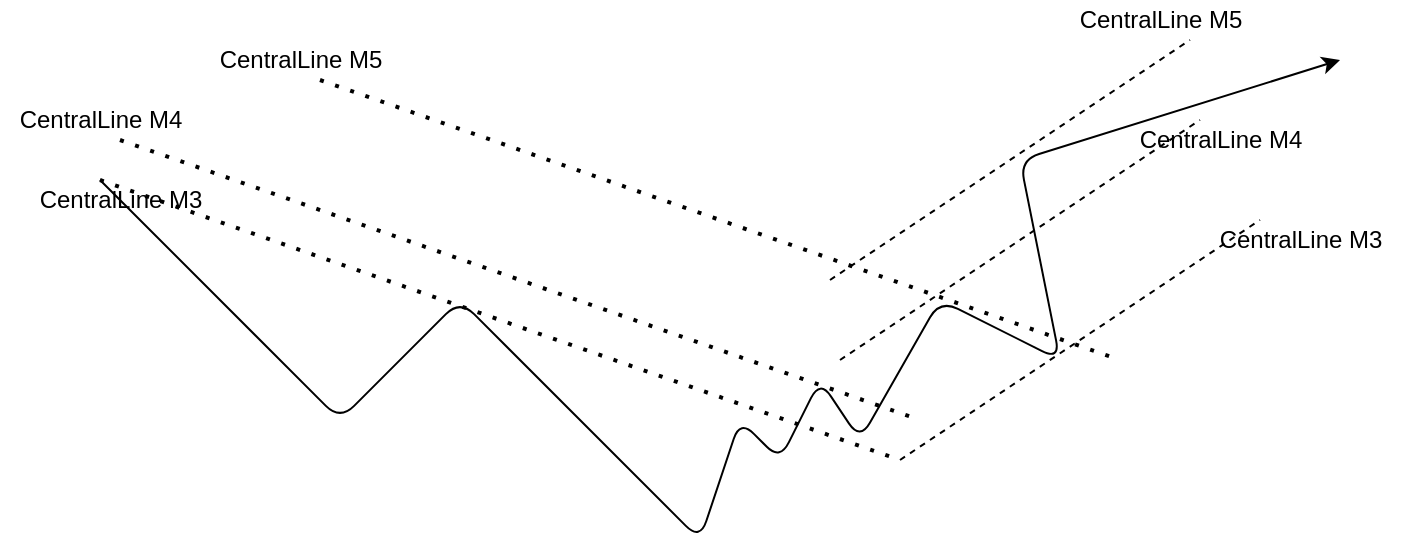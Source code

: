 <mxfile version="14.1.8" type="device"><diagram id="fxH0zvIqHAktqixgiBfO" name="Страница 1"><mxGraphModel dx="1072" dy="612" grid="1" gridSize="10" guides="1" tooltips="1" connect="1" arrows="1" fold="1" page="1" pageScale="1" pageWidth="1169" pageHeight="827" math="0" shadow="0"><root><mxCell id="0"/><mxCell id="1" parent="0"/><mxCell id="BewZ-Z3rwvue_t3c77Tj-1" value="" style="endArrow=classic;html=1;" parent="1" edge="1"><mxGeometry width="50" height="50" relative="1" as="geometry"><mxPoint x="220" y="140" as="sourcePoint"/><mxPoint x="840" y="80" as="targetPoint"/><Array as="points"><mxPoint x="340" y="260"/><mxPoint x="400" y="200"/><mxPoint x="520" y="320"/><mxPoint x="540" y="260"/><mxPoint x="560" y="280"/><mxPoint x="580" y="240"/><mxPoint x="600" y="270"/><mxPoint x="640" y="200"/><mxPoint x="700" y="230"/><mxPoint x="680" y="130"/></Array></mxGeometry></mxCell><mxCell id="BewZ-Z3rwvue_t3c77Tj-16" value="" style="endArrow=none;dashed=1;html=1;dashPattern=1 3;strokeWidth=2;" parent="1" edge="1"><mxGeometry width="50" height="50" relative="1" as="geometry"><mxPoint x="220" y="140" as="sourcePoint"/><mxPoint x="620" y="280" as="targetPoint"/></mxGeometry></mxCell><mxCell id="BewZ-Z3rwvue_t3c77Tj-17" value="" style="endArrow=none;dashed=1;html=1;" parent="1" edge="1"><mxGeometry width="50" height="50" relative="1" as="geometry"><mxPoint x="620" y="280" as="sourcePoint"/><mxPoint x="800" y="160" as="targetPoint"/></mxGeometry></mxCell><mxCell id="QCpVWAgW7m0xskQGpbPV-2" value="" style="endArrow=none;dashed=1;html=1;" edge="1" parent="1"><mxGeometry width="50" height="50" relative="1" as="geometry"><mxPoint x="590" y="230" as="sourcePoint"/><mxPoint x="770" y="110" as="targetPoint"/></mxGeometry></mxCell><mxCell id="QCpVWAgW7m0xskQGpbPV-3" value="" style="endArrow=none;dashed=1;html=1;" edge="1" parent="1"><mxGeometry width="50" height="50" relative="1" as="geometry"><mxPoint x="585" y="190" as="sourcePoint"/><mxPoint x="765" y="70" as="targetPoint"/></mxGeometry></mxCell><mxCell id="QCpVWAgW7m0xskQGpbPV-5" value="" style="endArrow=none;dashed=1;html=1;dashPattern=1 3;strokeWidth=2;" edge="1" parent="1"><mxGeometry width="50" height="50" relative="1" as="geometry"><mxPoint x="230" y="120" as="sourcePoint"/><mxPoint x="630" y="260" as="targetPoint"/></mxGeometry></mxCell><mxCell id="QCpVWAgW7m0xskQGpbPV-6" value="CentralLine M3" style="text;html=1;align=center;verticalAlign=middle;resizable=0;points=[];autosize=1;" vertex="1" parent="1"><mxGeometry x="180" y="140" width="100" height="20" as="geometry"/></mxCell><mxCell id="QCpVWAgW7m0xskQGpbPV-7" value="" style="endArrow=none;dashed=1;html=1;dashPattern=1 3;strokeWidth=2;" edge="1" parent="1"><mxGeometry width="50" height="50" relative="1" as="geometry"><mxPoint x="330" y="90" as="sourcePoint"/><mxPoint x="730" y="230" as="targetPoint"/></mxGeometry></mxCell><mxCell id="QCpVWAgW7m0xskQGpbPV-8" value="CentralLine M4" style="text;html=1;align=center;verticalAlign=middle;resizable=0;points=[];autosize=1;" vertex="1" parent="1"><mxGeometry x="170" y="100" width="100" height="20" as="geometry"/></mxCell><mxCell id="QCpVWAgW7m0xskQGpbPV-9" value="CentralLine M5" style="text;html=1;align=center;verticalAlign=middle;resizable=0;points=[];autosize=1;" vertex="1" parent="1"><mxGeometry x="270" y="70" width="100" height="20" as="geometry"/></mxCell><mxCell id="QCpVWAgW7m0xskQGpbPV-10" value="CentralLine M5" style="text;html=1;align=center;verticalAlign=middle;resizable=0;points=[];autosize=1;" vertex="1" parent="1"><mxGeometry x="700" y="50" width="100" height="20" as="geometry"/></mxCell><mxCell id="QCpVWAgW7m0xskQGpbPV-11" value="CentralLine M4" style="text;html=1;align=center;verticalAlign=middle;resizable=0;points=[];autosize=1;" vertex="1" parent="1"><mxGeometry x="730" y="110" width="100" height="20" as="geometry"/></mxCell><mxCell id="QCpVWAgW7m0xskQGpbPV-12" value="CentralLine M3" style="text;html=1;align=center;verticalAlign=middle;resizable=0;points=[];autosize=1;" vertex="1" parent="1"><mxGeometry x="770" y="160" width="100" height="20" as="geometry"/></mxCell></root></mxGraphModel></diagram></mxfile>